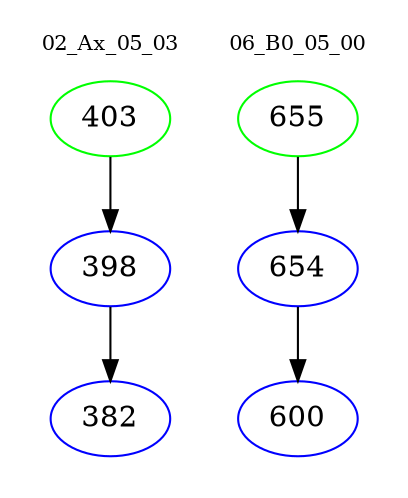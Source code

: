 digraph{
subgraph cluster_0 {
color = white
label = "02_Ax_05_03";
fontsize=10;
T0_403 [label="403", color="green"]
T0_403 -> T0_398 [color="black"]
T0_398 [label="398", color="blue"]
T0_398 -> T0_382 [color="black"]
T0_382 [label="382", color="blue"]
}
subgraph cluster_1 {
color = white
label = "06_B0_05_00";
fontsize=10;
T1_655 [label="655", color="green"]
T1_655 -> T1_654 [color="black"]
T1_654 [label="654", color="blue"]
T1_654 -> T1_600 [color="black"]
T1_600 [label="600", color="blue"]
}
}
